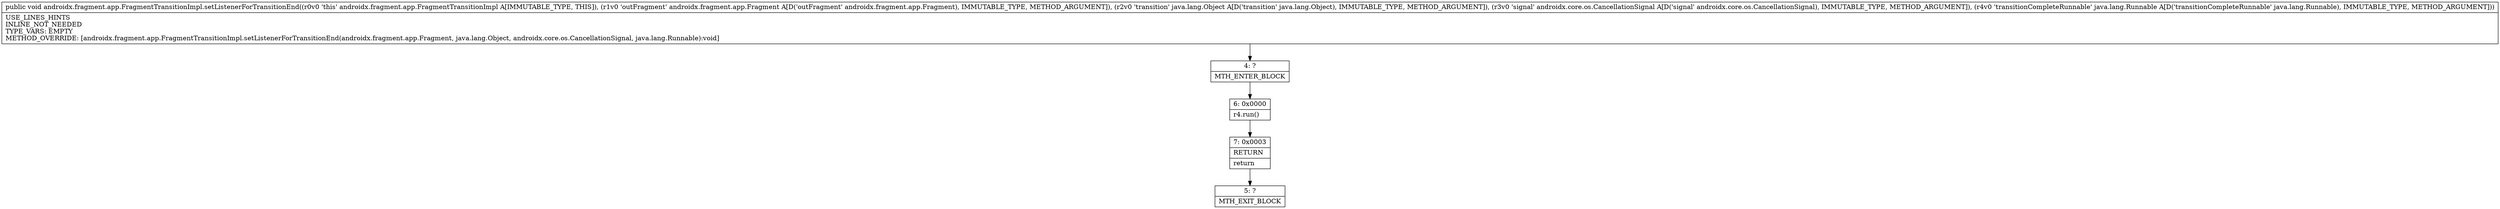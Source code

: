 digraph "CFG forandroidx.fragment.app.FragmentTransitionImpl.setListenerForTransitionEnd(Landroidx\/fragment\/app\/Fragment;Ljava\/lang\/Object;Landroidx\/core\/os\/CancellationSignal;Ljava\/lang\/Runnable;)V" {
Node_4 [shape=record,label="{4\:\ ?|MTH_ENTER_BLOCK\l}"];
Node_6 [shape=record,label="{6\:\ 0x0000|r4.run()\l}"];
Node_7 [shape=record,label="{7\:\ 0x0003|RETURN\l|return\l}"];
Node_5 [shape=record,label="{5\:\ ?|MTH_EXIT_BLOCK\l}"];
MethodNode[shape=record,label="{public void androidx.fragment.app.FragmentTransitionImpl.setListenerForTransitionEnd((r0v0 'this' androidx.fragment.app.FragmentTransitionImpl A[IMMUTABLE_TYPE, THIS]), (r1v0 'outFragment' androidx.fragment.app.Fragment A[D('outFragment' androidx.fragment.app.Fragment), IMMUTABLE_TYPE, METHOD_ARGUMENT]), (r2v0 'transition' java.lang.Object A[D('transition' java.lang.Object), IMMUTABLE_TYPE, METHOD_ARGUMENT]), (r3v0 'signal' androidx.core.os.CancellationSignal A[D('signal' androidx.core.os.CancellationSignal), IMMUTABLE_TYPE, METHOD_ARGUMENT]), (r4v0 'transitionCompleteRunnable' java.lang.Runnable A[D('transitionCompleteRunnable' java.lang.Runnable), IMMUTABLE_TYPE, METHOD_ARGUMENT]))  | USE_LINES_HINTS\lINLINE_NOT_NEEDED\lTYPE_VARS: EMPTY\lMETHOD_OVERRIDE: [androidx.fragment.app.FragmentTransitionImpl.setListenerForTransitionEnd(androidx.fragment.app.Fragment, java.lang.Object, androidx.core.os.CancellationSignal, java.lang.Runnable):void]\l}"];
MethodNode -> Node_4;Node_4 -> Node_6;
Node_6 -> Node_7;
Node_7 -> Node_5;
}


